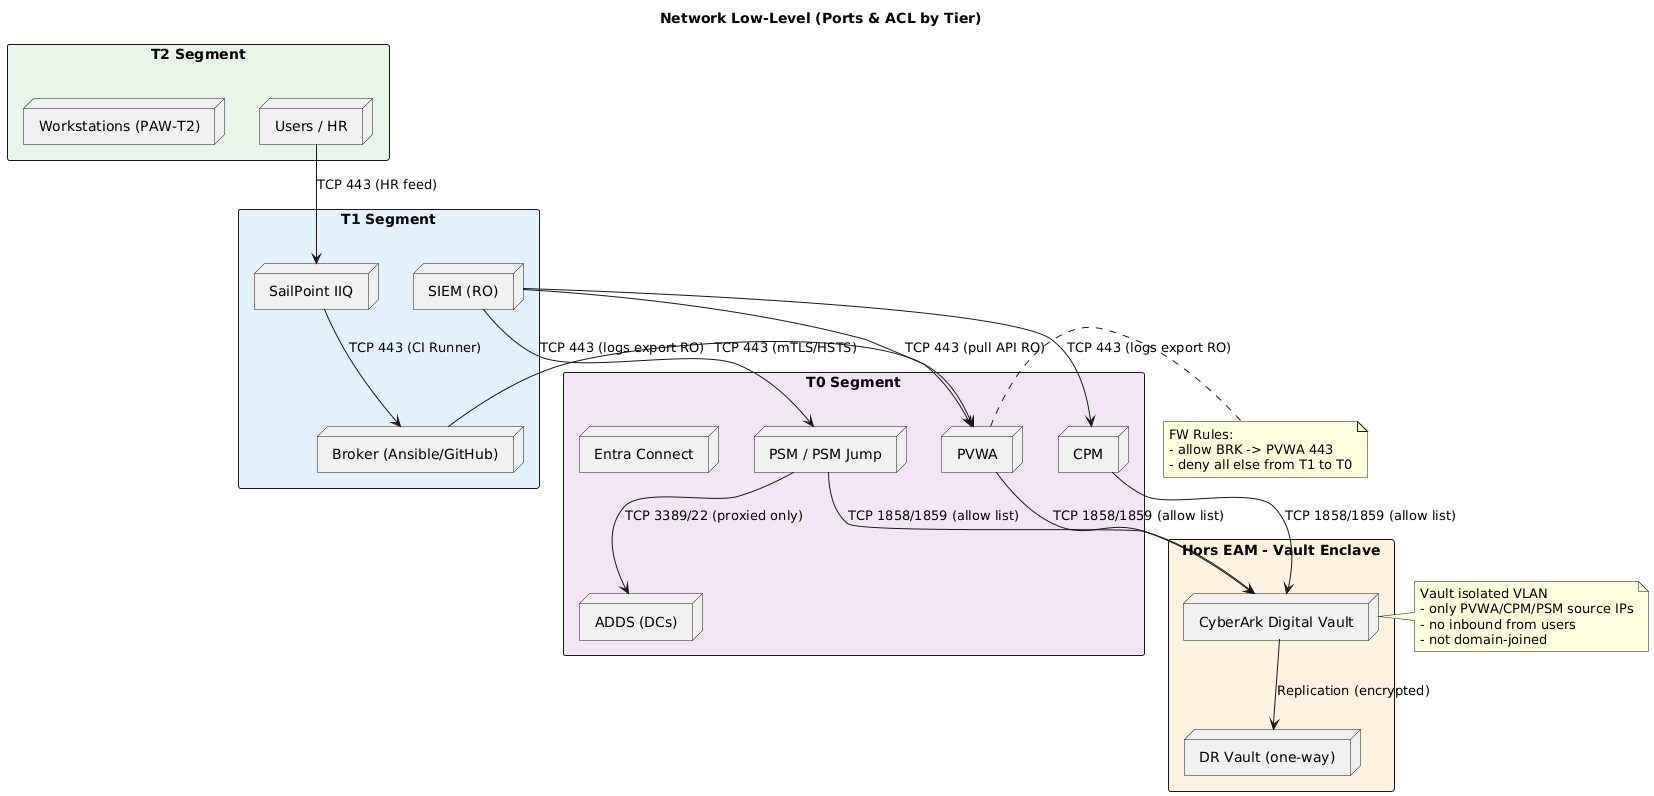 @startuml
title Network Low-Level (Ports & ACL by Tier)

skinparam packageStyle rect
skinparam shadowing false
skinparam defaultFontName DejaVu Sans

package "Hors EAM – Vault Enclave" #FFF3E0 {
  node "CyberArk Digital Vault" as VAULT
  node "DR Vault (one-way)" as DRV
  VAULT -down-> DRV : Replication (encrypted)
}

package "T0 Segment" #F3E5F5 {
  node "PVWA" as PVWA
  node "CPM" as CPM
  node "PSM / PSM Jump" as PSM
  node "ADDS (DCs)" as AD
  node "Entra Connect" as CNX
}

package "T1 Segment" #E3F2FD {
  node "SailPoint IIQ" as IIQ
  node "Broker (Ansible/GitHub)" as BRK
  node "SIEM (RO)" as SIEM
}

package "T2 Segment" #E8F5E9 {
  node "Users / HR" as HR
  node "Workstations (PAW-T2)" as PAW2
}

' --- ACL/Ports ---
PVWA -[hidden]-> VAULT
PVWA -down-> VAULT : TCP 1858/1859 (allow list)
CPM -down-> VAULT : TCP 1858/1859 (allow list)
PSM -down-> VAULT : TCP 1858/1859 (allow list)

BRK -down-> PVWA : TCP 443 (mTLS/HSTS)
IIQ -down-> BRK : TCP 443 (CI Runner)
PSM -down-> AD : TCP 3389/22 (proxied only)

SIEM -left-> PVWA : TCP 443 (pull API RO) 
SIEM -down-> PSM : TCP 443 (logs export RO)
SIEM -down-> CPM : TCP 443 (logs export RO)

HR -down-> IIQ : TCP 443 (HR feed)

note right of PVWA
  FW Rules:
  - allow BRK -> PVWA 443
  - deny all else from T1 to T0
end note

note left of VAULT
  Vault isolated VLAN
  - only PVWA/CPM/PSM source IPs
  - no inbound from users
  - not domain-joined
end note
@enduml
